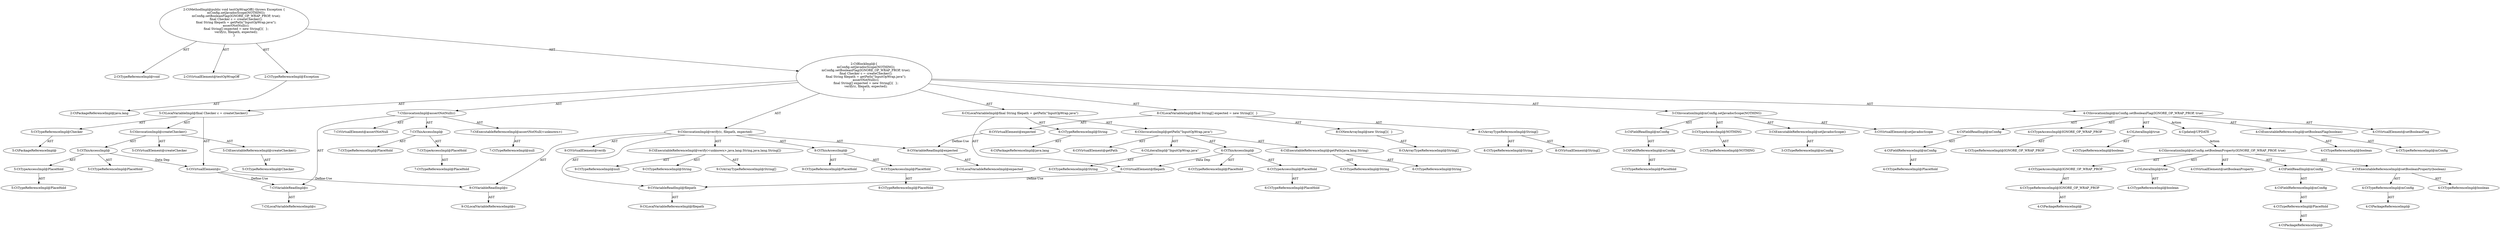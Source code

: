 digraph "testOpWrapOff#?" {
0 [label="2:CtTypeReferenceImpl@void" shape=ellipse]
1 [label="2:CtVirtualElement@testOpWrapOff" shape=ellipse]
2 [label="2:CtTypeReferenceImpl@Exception" shape=ellipse]
3 [label="2:CtPackageReferenceImpl@java.lang" shape=ellipse]
4 [label="3:CtExecutableReferenceImpl@setJavadocScope()" shape=ellipse]
5 [label="3:CtTypeReferenceImpl@mConfig" shape=ellipse]
6 [label="3:CtVirtualElement@setJavadocScope" shape=ellipse]
7 [label="3:CtFieldReferenceImpl@mConfig" shape=ellipse]
8 [label="3:CtTypeReferenceImpl@PlaceHold" shape=ellipse]
9 [label="3:CtFieldReadImpl@mConfig" shape=ellipse]
10 [label="3:CtTypeAccessImpl@NOTHING" shape=ellipse]
11 [label="3:CtTypeReferenceImpl@NOTHING" shape=ellipse]
12 [label="3:CtInvocationImpl@mConfig.setJavadocScope(NOTHING)" shape=ellipse]
13 [label="4:CtExecutableReferenceImpl@setBooleanFlag(boolean)" shape=ellipse]
14 [label="4:CtTypeReferenceImpl@mConfig" shape=ellipse]
15 [label="4:CtTypeReferenceImpl@boolean" shape=ellipse]
16 [label="4:CtVirtualElement@setBooleanFlag" shape=ellipse]
17 [label="4:CtFieldReferenceImpl@mConfig" shape=ellipse]
18 [label="4:CtTypeReferenceImpl@PlaceHold" shape=ellipse]
19 [label="4:CtFieldReadImpl@mConfig" shape=ellipse]
20 [label="4:CtTypeAccessImpl@IGNORE_OP_WRAP_PROP" shape=ellipse]
21 [label="4:CtTypeReferenceImpl@IGNORE_OP_WRAP_PROP" shape=ellipse]
22 [label="4:CtLiteralImpl@true" shape=ellipse]
23 [label="4:CtTypeReferenceImpl@boolean" shape=ellipse]
24 [label="4:CtInvocationImpl@mConfig.setBooleanFlag(IGNORE_OP_WRAP_PROP, true)" shape=ellipse]
25 [label="5:CtTypeReferenceImpl@Checker" shape=ellipse]
26 [label="5:CtPackageReferenceImpl@" shape=ellipse]
27 [label="5:CtExecutableReferenceImpl@createChecker()" shape=ellipse]
28 [label="5:CtTypeReferenceImpl@Checker" shape=ellipse]
29 [label="5:CtVirtualElement@createChecker" shape=ellipse]
30 [label="5:CtTypeAccessImpl@PlaceHold" shape=ellipse]
31 [label="5:CtTypeReferenceImpl@PlaceHold" shape=ellipse]
32 [label="5:CtThisAccessImpl@" shape=ellipse]
33 [label="5:CtTypeReferenceImpl@PlaceHold" shape=ellipse]
34 [label="5:CtInvocationImpl@createChecker()" shape=ellipse]
35 [label="5:CtVirtualElement@c" shape=ellipse]
36 [label="5:CtLocalVariableImpl@final Checker c = createChecker()" shape=ellipse]
37 [label="6:CtTypeReferenceImpl@String" shape=ellipse]
38 [label="6:CtPackageReferenceImpl@java.lang" shape=ellipse]
39 [label="6:CtExecutableReferenceImpl@getPath(java.lang.String)" shape=ellipse]
40 [label="6:CtTypeReferenceImpl@String" shape=ellipse]
41 [label="6:CtTypeReferenceImpl@String" shape=ellipse]
42 [label="6:CtVirtualElement@getPath" shape=ellipse]
43 [label="6:CtTypeAccessImpl@PlaceHold" shape=ellipse]
44 [label="6:CtTypeReferenceImpl@PlaceHold" shape=ellipse]
45 [label="6:CtThisAccessImpl@" shape=ellipse]
46 [label="6:CtTypeReferenceImpl@PlaceHold" shape=ellipse]
47 [label="6:CtLiteralImpl@\"InputOpWrap.java\"" shape=ellipse]
48 [label="6:CtTypeReferenceImpl@String" shape=ellipse]
49 [label="6:CtInvocationImpl@getPath(\"InputOpWrap.java\")" shape=ellipse]
50 [label="6:CtVirtualElement@filepath" shape=ellipse]
51 [label="6:CtLocalVariableImpl@final String filepath = getPath(\"InputOpWrap.java\")" shape=ellipse]
52 [label="7:CtExecutableReferenceImpl@assertNotNull(<unknown>)" shape=ellipse]
53 [label="7:CtTypeReferenceImpl@null" shape=ellipse]
54 [label="7:CtVirtualElement@assertNotNull" shape=ellipse]
55 [label="7:CtTypeAccessImpl@PlaceHold" shape=ellipse]
56 [label="7:CtTypeReferenceImpl@PlaceHold" shape=ellipse]
57 [label="7:CtThisAccessImpl@" shape=ellipse]
58 [label="7:CtTypeReferenceImpl@PlaceHold" shape=ellipse]
59 [label="7:CtVariableReadImpl@c" shape=ellipse]
60 [label="7:CtLocalVariableReferenceImpl@c" shape=ellipse]
61 [label="7:CtInvocationImpl@assertNotNull(c)" shape=ellipse]
62 [label="8:CtVirtualElement@String[]" shape=ellipse]
63 [label="8:CtArrayTypeReferenceImpl@String[]" shape=ellipse]
64 [label="8:CtTypeReferenceImpl@String" shape=ellipse]
65 [label="8:CtNewArrayImpl@new String[]\{  \}" shape=ellipse]
66 [label="8:CtArrayTypeReferenceImpl@String[]" shape=ellipse]
67 [label="8:CtVirtualElement@expected" shape=ellipse]
68 [label="8:CtLocalVariableImpl@final String[] expected = new String[]\{  \}" shape=ellipse]
69 [label="9:CtExecutableReferenceImpl@verify(<unknown>,java.lang.String,java.lang.String[])" shape=ellipse]
70 [label="9:CtTypeReferenceImpl@null" shape=ellipse]
71 [label="9:CtTypeReferenceImpl@String" shape=ellipse]
72 [label="9:CtArrayTypeReferenceImpl@String[]" shape=ellipse]
73 [label="9:CtVirtualElement@verify" shape=ellipse]
74 [label="9:CtTypeAccessImpl@PlaceHold" shape=ellipse]
75 [label="9:CtTypeReferenceImpl@PlaceHold" shape=ellipse]
76 [label="9:CtThisAccessImpl@" shape=ellipse]
77 [label="9:CtTypeReferenceImpl@PlaceHold" shape=ellipse]
78 [label="9:CtVariableReadImpl@c" shape=ellipse]
79 [label="9:CtLocalVariableReferenceImpl@c" shape=ellipse]
80 [label="9:CtVariableReadImpl@filepath" shape=ellipse]
81 [label="9:CtLocalVariableReferenceImpl@filepath" shape=ellipse]
82 [label="9:CtVariableReadImpl@expected" shape=ellipse]
83 [label="9:CtLocalVariableReferenceImpl@expected" shape=ellipse]
84 [label="9:CtInvocationImpl@verify(c, filepath, expected)" shape=ellipse]
85 [label="2:CtBlockImpl@\{
    mConfig.setJavadocScope(NOTHING);
    mConfig.setBooleanFlag(IGNORE_OP_WRAP_PROP, true);
    final Checker c = createChecker();
    final String filepath = getPath(\"InputOpWrap.java\");
    assertNotNull(c);
    final String[] expected = new String[]\{  \};
    verify(c, filepath, expected);
\}" shape=ellipse]
86 [label="2:CtMethodImpl@public void testOpWrapOff() throws Exception \{
    mConfig.setJavadocScope(NOTHING);
    mConfig.setBooleanFlag(IGNORE_OP_WRAP_PROP, true);
    final Checker c = createChecker();
    final String filepath = getPath(\"InputOpWrap.java\");
    assertNotNull(c);
    final String[] expected = new String[]\{  \};
    verify(c, filepath, expected);
\}" shape=ellipse]
87 [label="4:Update@UPDATE" shape=ellipse]
88 [label="4:CtPackageReferenceImpl@" shape=ellipse]
89 [label="4:CtTypeReferenceImpl@PlaceHold" shape=ellipse]
90 [label="4:CtFieldReferenceImpl@mConfig" shape=ellipse]
91 [label="4:CtFieldReadImpl@mConfig" shape=ellipse]
92 [label="4:CtPackageReferenceImpl@" shape=ellipse]
93 [label="4:CtTypeReferenceImpl@mConfig" shape=ellipse]
94 [label="4:CtTypeReferenceImpl@boolean" shape=ellipse]
95 [label="4:CtExecutableReferenceImpl@setBooleanProperty(boolean)" shape=ellipse]
96 [label="4:CtPackageReferenceImpl@" shape=ellipse]
97 [label="4:CtTypeReferenceImpl@IGNORE_OP_WRAP_PROP" shape=ellipse]
98 [label="4:CtTypeAccessImpl@IGNORE_OP_WRAP_PROP" shape=ellipse]
99 [label="4:CtTypeReferenceImpl@boolean" shape=ellipse]
100 [label="4:CtLiteralImpl@true" shape=ellipse]
101 [label="4:CtInvocationImpl@mConfig.setBooleanProperty(IGNORE_OP_WRAP_PROP, true)" shape=ellipse]
102 [label="4:CtVirtualElement@setBooleanProperty" shape=ellipse]
2 -> 3 [label="AST"];
4 -> 5 [label="AST"];
7 -> 8 [label="AST"];
9 -> 7 [label="AST"];
10 -> 11 [label="AST"];
12 -> 6 [label="AST"];
12 -> 9 [label="AST"];
12 -> 4 [label="AST"];
12 -> 10 [label="AST"];
13 -> 14 [label="AST"];
13 -> 15 [label="AST"];
17 -> 18 [label="AST"];
19 -> 17 [label="AST"];
20 -> 21 [label="AST"];
22 -> 23 [label="AST"];
24 -> 16 [label="AST"];
24 -> 19 [label="AST"];
24 -> 13 [label="AST"];
24 -> 20 [label="AST"];
24 -> 22 [label="AST"];
24 -> 87 [label="Action"];
25 -> 26 [label="AST"];
27 -> 28 [label="AST"];
30 -> 31 [label="AST"];
32 -> 33 [label="AST"];
32 -> 30 [label="AST"];
32 -> 35 [label="Data Dep"];
34 -> 29 [label="AST"];
34 -> 32 [label="AST"];
34 -> 27 [label="AST"];
35 -> 59 [label="Define-Use"];
35 -> 78 [label="Define-Use"];
36 -> 35 [label="AST"];
36 -> 25 [label="AST"];
36 -> 34 [label="AST"];
37 -> 38 [label="AST"];
39 -> 40 [label="AST"];
39 -> 41 [label="AST"];
43 -> 44 [label="AST"];
45 -> 46 [label="AST"];
45 -> 43 [label="AST"];
45 -> 50 [label="Data Dep"];
47 -> 48 [label="AST"];
49 -> 42 [label="AST"];
49 -> 45 [label="AST"];
49 -> 39 [label="AST"];
49 -> 47 [label="AST"];
50 -> 80 [label="Define-Use"];
51 -> 50 [label="AST"];
51 -> 37 [label="AST"];
51 -> 49 [label="AST"];
52 -> 53 [label="AST"];
55 -> 56 [label="AST"];
57 -> 58 [label="AST"];
57 -> 55 [label="AST"];
59 -> 60 [label="AST"];
61 -> 54 [label="AST"];
61 -> 57 [label="AST"];
61 -> 52 [label="AST"];
61 -> 59 [label="AST"];
63 -> 62 [label="AST"];
63 -> 64 [label="AST"];
65 -> 66 [label="AST"];
67 -> 82 [label="Define-Use"];
68 -> 67 [label="AST"];
68 -> 63 [label="AST"];
68 -> 65 [label="AST"];
69 -> 70 [label="AST"];
69 -> 71 [label="AST"];
69 -> 72 [label="AST"];
74 -> 75 [label="AST"];
76 -> 77 [label="AST"];
76 -> 74 [label="AST"];
78 -> 79 [label="AST"];
80 -> 81 [label="AST"];
82 -> 83 [label="AST"];
84 -> 73 [label="AST"];
84 -> 76 [label="AST"];
84 -> 69 [label="AST"];
84 -> 78 [label="AST"];
84 -> 80 [label="AST"];
84 -> 82 [label="AST"];
85 -> 12 [label="AST"];
85 -> 24 [label="AST"];
85 -> 36 [label="AST"];
85 -> 51 [label="AST"];
85 -> 61 [label="AST"];
85 -> 68 [label="AST"];
85 -> 84 [label="AST"];
86 -> 1 [label="AST"];
86 -> 0 [label="AST"];
86 -> 2 [label="AST"];
86 -> 85 [label="AST"];
87 -> 101 [label="Action"];
89 -> 88 [label="AST"];
90 -> 89 [label="AST"];
91 -> 90 [label="AST"];
93 -> 92 [label="AST"];
95 -> 93 [label="AST"];
95 -> 94 [label="AST"];
97 -> 96 [label="AST"];
98 -> 97 [label="AST"];
100 -> 99 [label="AST"];
101 -> 102 [label="AST"];
101 -> 91 [label="AST"];
101 -> 95 [label="AST"];
101 -> 98 [label="AST"];
101 -> 100 [label="AST"];
}